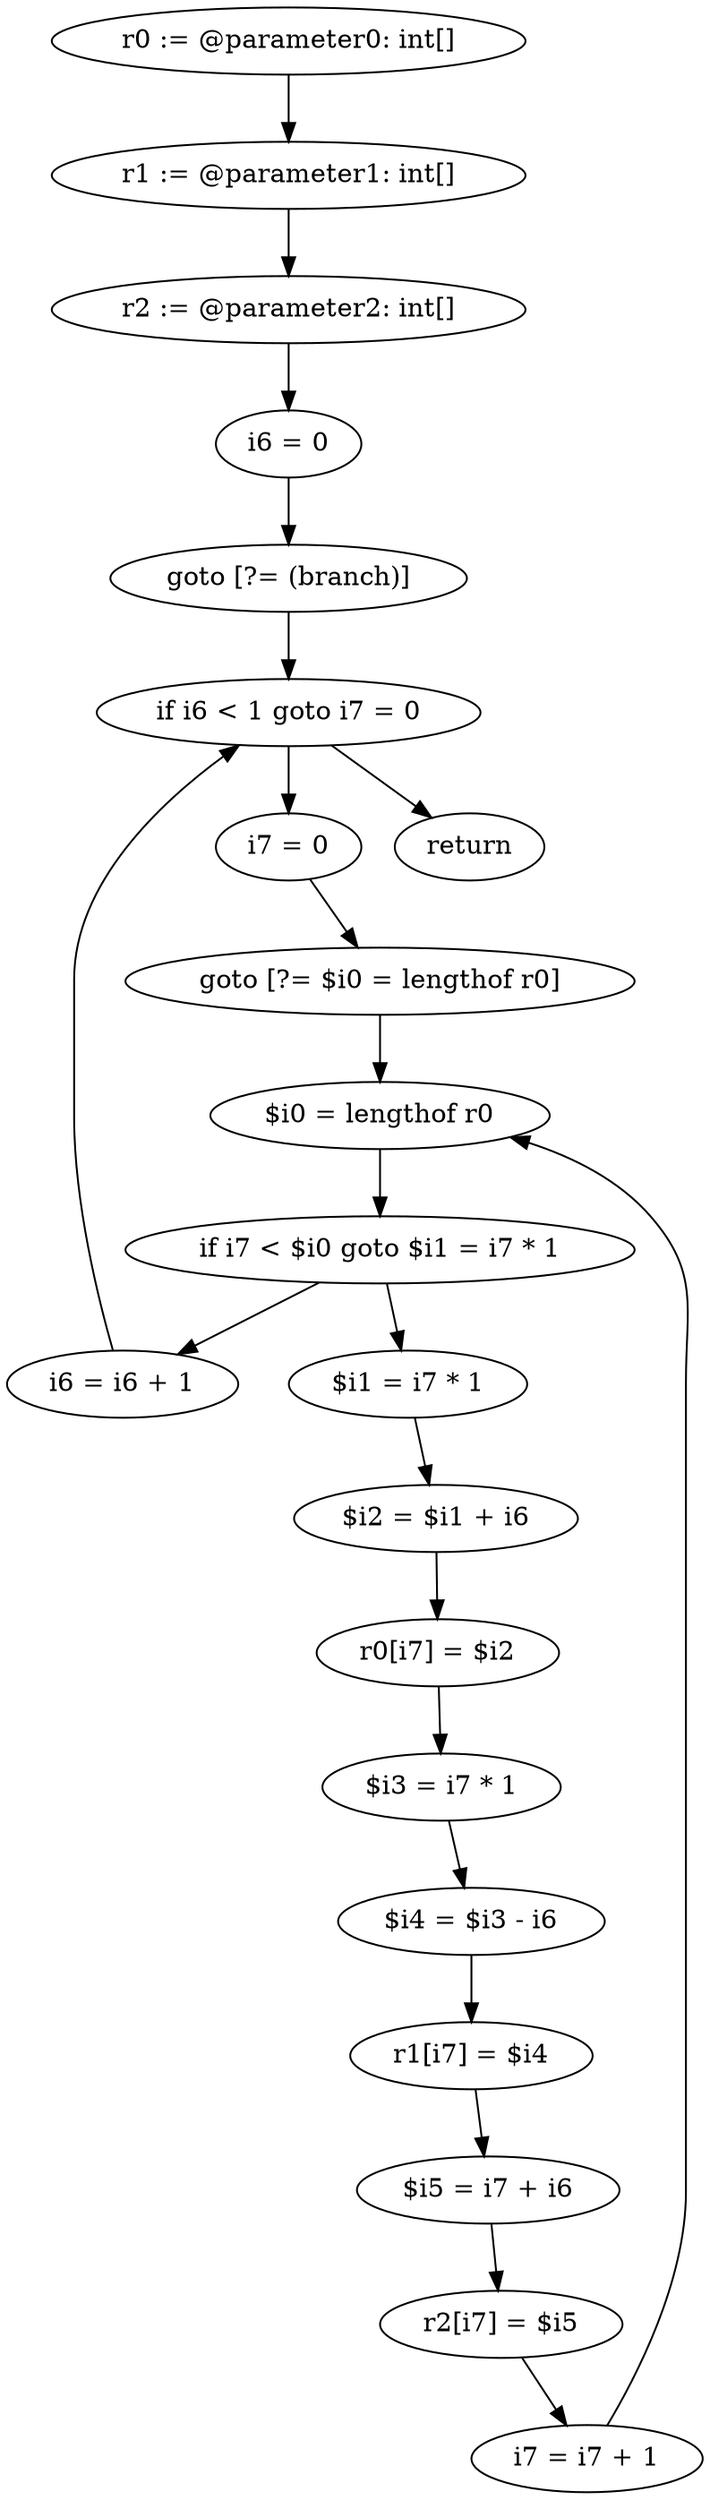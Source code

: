 digraph "unitGraph" {
    "r0 := @parameter0: int[]"
    "r1 := @parameter1: int[]"
    "r2 := @parameter2: int[]"
    "i6 = 0"
    "goto [?= (branch)]"
    "i7 = 0"
    "goto [?= $i0 = lengthof r0]"
    "$i1 = i7 * 1"
    "$i2 = $i1 + i6"
    "r0[i7] = $i2"
    "$i3 = i7 * 1"
    "$i4 = $i3 - i6"
    "r1[i7] = $i4"
    "$i5 = i7 + i6"
    "r2[i7] = $i5"
    "i7 = i7 + 1"
    "$i0 = lengthof r0"
    "if i7 < $i0 goto $i1 = i7 * 1"
    "i6 = i6 + 1"
    "if i6 < 1 goto i7 = 0"
    "return"
    "r0 := @parameter0: int[]"->"r1 := @parameter1: int[]";
    "r1 := @parameter1: int[]"->"r2 := @parameter2: int[]";
    "r2 := @parameter2: int[]"->"i6 = 0";
    "i6 = 0"->"goto [?= (branch)]";
    "goto [?= (branch)]"->"if i6 < 1 goto i7 = 0";
    "i7 = 0"->"goto [?= $i0 = lengthof r0]";
    "goto [?= $i0 = lengthof r0]"->"$i0 = lengthof r0";
    "$i1 = i7 * 1"->"$i2 = $i1 + i6";
    "$i2 = $i1 + i6"->"r0[i7] = $i2";
    "r0[i7] = $i2"->"$i3 = i7 * 1";
    "$i3 = i7 * 1"->"$i4 = $i3 - i6";
    "$i4 = $i3 - i6"->"r1[i7] = $i4";
    "r1[i7] = $i4"->"$i5 = i7 + i6";
    "$i5 = i7 + i6"->"r2[i7] = $i5";
    "r2[i7] = $i5"->"i7 = i7 + 1";
    "i7 = i7 + 1"->"$i0 = lengthof r0";
    "$i0 = lengthof r0"->"if i7 < $i0 goto $i1 = i7 * 1";
    "if i7 < $i0 goto $i1 = i7 * 1"->"i6 = i6 + 1";
    "if i7 < $i0 goto $i1 = i7 * 1"->"$i1 = i7 * 1";
    "i6 = i6 + 1"->"if i6 < 1 goto i7 = 0";
    "if i6 < 1 goto i7 = 0"->"return";
    "if i6 < 1 goto i7 = 0"->"i7 = 0";
}
